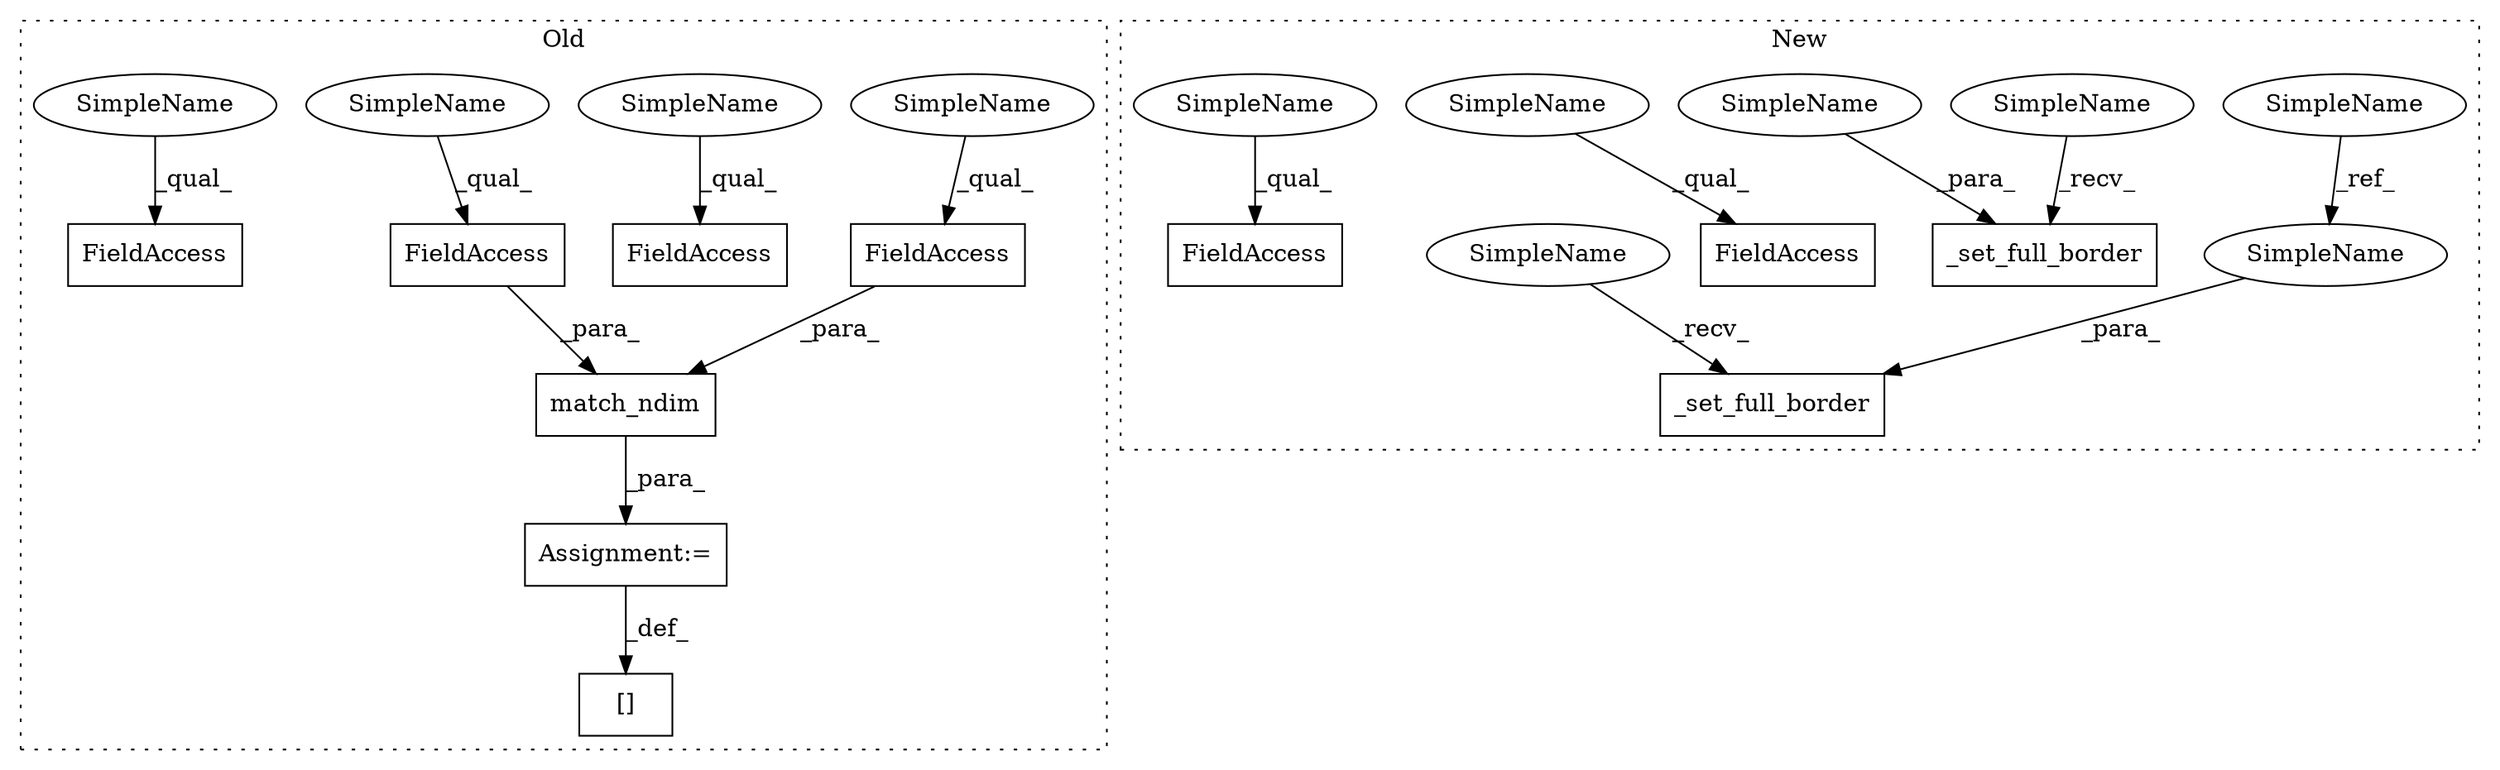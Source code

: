 digraph G {
subgraph cluster0 {
1 [label="match_ndim" a="32" s="2211,2244" l="11,1" shape="box"];
3 [label="[]" a="2" s="2253,2269" l="12,1" shape="box"];
4 [label="FieldAccess" a="22" s="2222" l="11" shape="box"];
6 [label="FieldAccess" a="22" s="2234" l="10" shape="box"];
8 [label="FieldAccess" a="22" s="1873" l="11" shape="box"];
11 [label="FieldAccess" a="22" s="1885" l="16" shape="box"];
12 [label="Assignment:=" a="7" s="2210" l="1" shape="box"];
13 [label="SimpleName" a="42" s="2234" l="5" shape="ellipse"];
16 [label="SimpleName" a="42" s="1873" l="4" shape="ellipse"];
17 [label="SimpleName" a="42" s="2222" l="4" shape="ellipse"];
18 [label="SimpleName" a="42" s="1885" l="11" shape="ellipse"];
label = "Old";
style="dotted";
}
subgraph cluster1 {
2 [label="_set_full_border" a="32" s="2173,2195" l="17,1" shape="box"];
5 [label="FieldAccess" a="22" s="1735" l="11" shape="box"];
7 [label="FieldAccess" a="22" s="1705" l="16" shape="box"];
9 [label="_set_full_border" a="32" s="1801,1829" l="17,1" shape="box"];
10 [label="SimpleName" a="42" s="1640" l="11" shape="ellipse"];
14 [label="SimpleName" a="42" s="2190" l="5" shape="ellipse"];
15 [label="SimpleName" a="42" s="1818" l="11" shape="ellipse"];
19 [label="SimpleName" a="42" s="1735" l="4" shape="ellipse"];
20 [label="SimpleName" a="42" s="2168" l="4" shape="ellipse"];
21 [label="SimpleName" a="42" s="1796" l="4" shape="ellipse"];
22 [label="SimpleName" a="42" s="1705" l="4" shape="ellipse"];
label = "New";
style="dotted";
}
1 -> 12 [label="_para_"];
4 -> 1 [label="_para_"];
6 -> 1 [label="_para_"];
10 -> 15 [label="_ref_"];
12 -> 3 [label="_def_"];
13 -> 6 [label="_qual_"];
14 -> 2 [label="_para_"];
15 -> 9 [label="_para_"];
16 -> 8 [label="_qual_"];
17 -> 4 [label="_qual_"];
18 -> 11 [label="_qual_"];
19 -> 5 [label="_qual_"];
20 -> 2 [label="_recv_"];
21 -> 9 [label="_recv_"];
22 -> 7 [label="_qual_"];
}